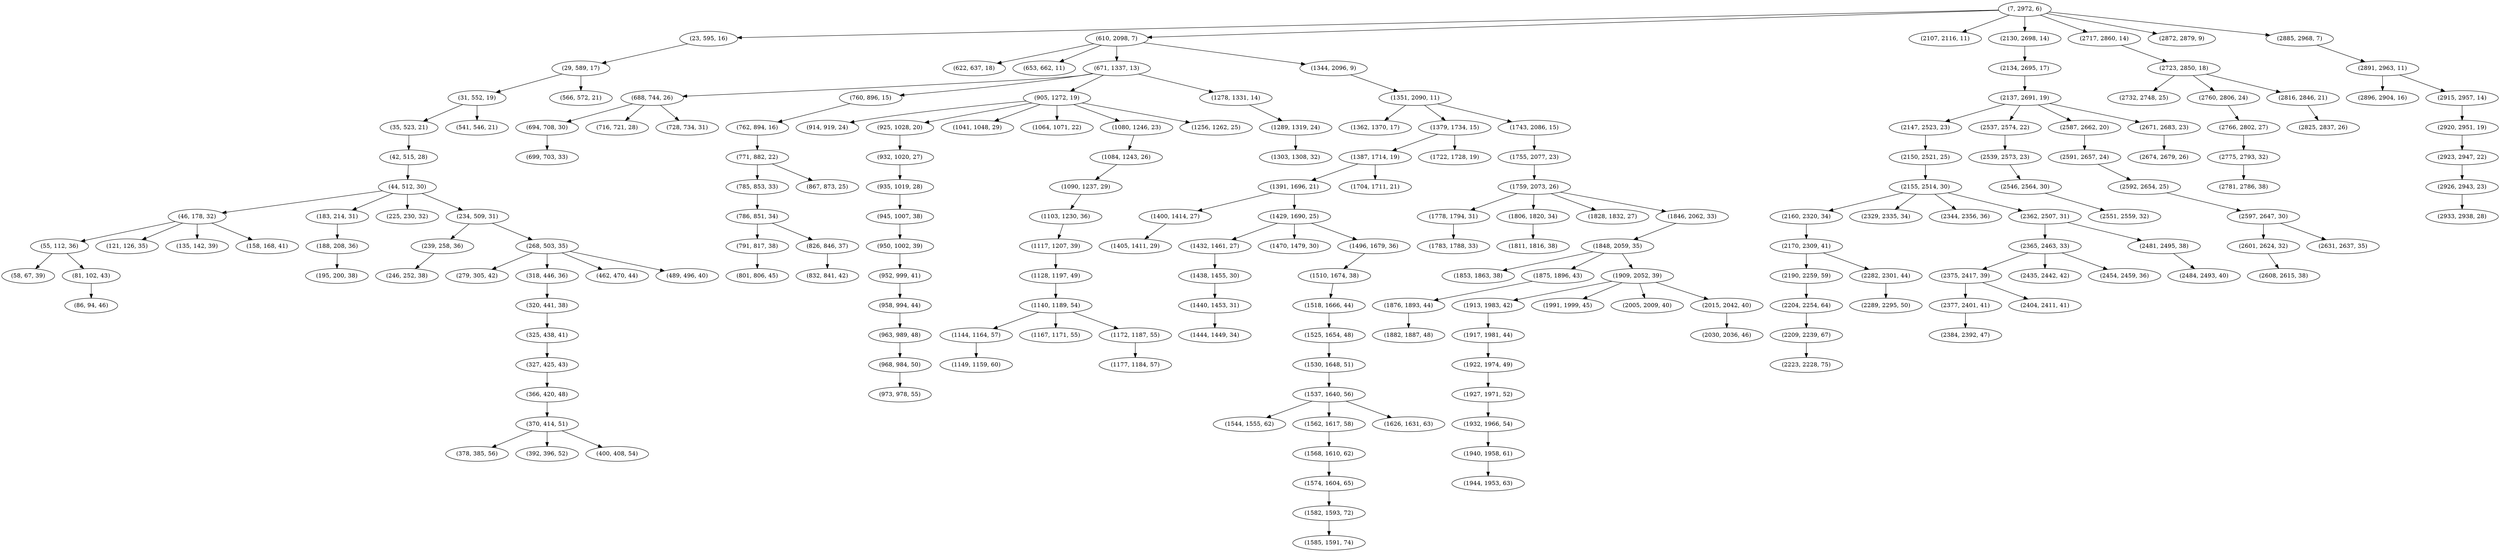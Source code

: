 digraph tree {
    "(7, 2972, 6)";
    "(23, 595, 16)";
    "(29, 589, 17)";
    "(31, 552, 19)";
    "(35, 523, 21)";
    "(42, 515, 28)";
    "(44, 512, 30)";
    "(46, 178, 32)";
    "(55, 112, 36)";
    "(58, 67, 39)";
    "(81, 102, 43)";
    "(86, 94, 46)";
    "(121, 126, 35)";
    "(135, 142, 39)";
    "(158, 168, 41)";
    "(183, 214, 31)";
    "(188, 208, 36)";
    "(195, 200, 38)";
    "(225, 230, 32)";
    "(234, 509, 31)";
    "(239, 258, 36)";
    "(246, 252, 38)";
    "(268, 503, 35)";
    "(279, 305, 42)";
    "(318, 446, 36)";
    "(320, 441, 38)";
    "(325, 438, 41)";
    "(327, 425, 43)";
    "(366, 420, 48)";
    "(370, 414, 51)";
    "(378, 385, 56)";
    "(392, 396, 52)";
    "(400, 408, 54)";
    "(462, 470, 44)";
    "(489, 496, 40)";
    "(541, 546, 21)";
    "(566, 572, 21)";
    "(610, 2098, 7)";
    "(622, 637, 18)";
    "(653, 662, 11)";
    "(671, 1337, 13)";
    "(688, 744, 26)";
    "(694, 708, 30)";
    "(699, 703, 33)";
    "(716, 721, 28)";
    "(728, 734, 31)";
    "(760, 896, 15)";
    "(762, 894, 16)";
    "(771, 882, 22)";
    "(785, 853, 33)";
    "(786, 851, 34)";
    "(791, 817, 38)";
    "(801, 806, 45)";
    "(826, 846, 37)";
    "(832, 841, 42)";
    "(867, 873, 25)";
    "(905, 1272, 19)";
    "(914, 919, 24)";
    "(925, 1028, 20)";
    "(932, 1020, 27)";
    "(935, 1019, 28)";
    "(945, 1007, 38)";
    "(950, 1002, 39)";
    "(952, 999, 41)";
    "(958, 994, 44)";
    "(963, 989, 48)";
    "(968, 984, 50)";
    "(973, 978, 55)";
    "(1041, 1048, 29)";
    "(1064, 1071, 22)";
    "(1080, 1246, 23)";
    "(1084, 1243, 26)";
    "(1090, 1237, 29)";
    "(1103, 1230, 36)";
    "(1117, 1207, 39)";
    "(1128, 1197, 49)";
    "(1140, 1189, 54)";
    "(1144, 1164, 57)";
    "(1149, 1159, 60)";
    "(1167, 1171, 55)";
    "(1172, 1187, 55)";
    "(1177, 1184, 57)";
    "(1256, 1262, 25)";
    "(1278, 1331, 14)";
    "(1289, 1319, 24)";
    "(1303, 1308, 32)";
    "(1344, 2096, 9)";
    "(1351, 2090, 11)";
    "(1362, 1370, 17)";
    "(1379, 1734, 15)";
    "(1387, 1714, 19)";
    "(1391, 1696, 21)";
    "(1400, 1414, 27)";
    "(1405, 1411, 29)";
    "(1429, 1690, 25)";
    "(1432, 1461, 27)";
    "(1438, 1455, 30)";
    "(1440, 1453, 31)";
    "(1444, 1449, 34)";
    "(1470, 1479, 30)";
    "(1496, 1679, 36)";
    "(1510, 1674, 38)";
    "(1518, 1666, 44)";
    "(1525, 1654, 48)";
    "(1530, 1648, 51)";
    "(1537, 1640, 56)";
    "(1544, 1555, 62)";
    "(1562, 1617, 58)";
    "(1568, 1610, 62)";
    "(1574, 1604, 65)";
    "(1582, 1593, 72)";
    "(1585, 1591, 74)";
    "(1626, 1631, 63)";
    "(1704, 1711, 21)";
    "(1722, 1728, 19)";
    "(1743, 2086, 15)";
    "(1755, 2077, 23)";
    "(1759, 2073, 26)";
    "(1778, 1794, 31)";
    "(1783, 1788, 33)";
    "(1806, 1820, 34)";
    "(1811, 1816, 38)";
    "(1828, 1832, 27)";
    "(1846, 2062, 33)";
    "(1848, 2059, 35)";
    "(1853, 1863, 38)";
    "(1875, 1896, 43)";
    "(1876, 1893, 44)";
    "(1882, 1887, 48)";
    "(1909, 2052, 39)";
    "(1913, 1983, 42)";
    "(1917, 1981, 44)";
    "(1922, 1974, 49)";
    "(1927, 1971, 52)";
    "(1932, 1966, 54)";
    "(1940, 1958, 61)";
    "(1944, 1953, 63)";
    "(1991, 1999, 45)";
    "(2005, 2009, 40)";
    "(2015, 2042, 40)";
    "(2030, 2036, 46)";
    "(2107, 2116, 11)";
    "(2130, 2698, 14)";
    "(2134, 2695, 17)";
    "(2137, 2691, 19)";
    "(2147, 2523, 23)";
    "(2150, 2521, 25)";
    "(2155, 2514, 30)";
    "(2160, 2320, 34)";
    "(2170, 2309, 41)";
    "(2190, 2259, 59)";
    "(2204, 2254, 64)";
    "(2209, 2239, 67)";
    "(2223, 2228, 75)";
    "(2282, 2301, 44)";
    "(2289, 2295, 50)";
    "(2329, 2335, 34)";
    "(2344, 2356, 36)";
    "(2362, 2507, 31)";
    "(2365, 2463, 33)";
    "(2375, 2417, 39)";
    "(2377, 2401, 41)";
    "(2384, 2392, 47)";
    "(2404, 2411, 41)";
    "(2435, 2442, 42)";
    "(2454, 2459, 36)";
    "(2481, 2495, 38)";
    "(2484, 2493, 40)";
    "(2537, 2574, 22)";
    "(2539, 2573, 23)";
    "(2546, 2564, 30)";
    "(2551, 2559, 32)";
    "(2587, 2662, 20)";
    "(2591, 2657, 24)";
    "(2592, 2654, 25)";
    "(2597, 2647, 30)";
    "(2601, 2624, 32)";
    "(2608, 2615, 38)";
    "(2631, 2637, 35)";
    "(2671, 2683, 23)";
    "(2674, 2679, 26)";
    "(2717, 2860, 14)";
    "(2723, 2850, 18)";
    "(2732, 2748, 25)";
    "(2760, 2806, 24)";
    "(2766, 2802, 27)";
    "(2775, 2793, 32)";
    "(2781, 2786, 38)";
    "(2816, 2846, 21)";
    "(2825, 2837, 26)";
    "(2872, 2879, 9)";
    "(2885, 2968, 7)";
    "(2891, 2963, 11)";
    "(2896, 2904, 16)";
    "(2915, 2957, 14)";
    "(2920, 2951, 19)";
    "(2923, 2947, 22)";
    "(2926, 2943, 23)";
    "(2933, 2938, 28)";
    "(7, 2972, 6)" -> "(23, 595, 16)";
    "(7, 2972, 6)" -> "(610, 2098, 7)";
    "(7, 2972, 6)" -> "(2107, 2116, 11)";
    "(7, 2972, 6)" -> "(2130, 2698, 14)";
    "(7, 2972, 6)" -> "(2717, 2860, 14)";
    "(7, 2972, 6)" -> "(2872, 2879, 9)";
    "(7, 2972, 6)" -> "(2885, 2968, 7)";
    "(23, 595, 16)" -> "(29, 589, 17)";
    "(29, 589, 17)" -> "(31, 552, 19)";
    "(29, 589, 17)" -> "(566, 572, 21)";
    "(31, 552, 19)" -> "(35, 523, 21)";
    "(31, 552, 19)" -> "(541, 546, 21)";
    "(35, 523, 21)" -> "(42, 515, 28)";
    "(42, 515, 28)" -> "(44, 512, 30)";
    "(44, 512, 30)" -> "(46, 178, 32)";
    "(44, 512, 30)" -> "(183, 214, 31)";
    "(44, 512, 30)" -> "(225, 230, 32)";
    "(44, 512, 30)" -> "(234, 509, 31)";
    "(46, 178, 32)" -> "(55, 112, 36)";
    "(46, 178, 32)" -> "(121, 126, 35)";
    "(46, 178, 32)" -> "(135, 142, 39)";
    "(46, 178, 32)" -> "(158, 168, 41)";
    "(55, 112, 36)" -> "(58, 67, 39)";
    "(55, 112, 36)" -> "(81, 102, 43)";
    "(81, 102, 43)" -> "(86, 94, 46)";
    "(183, 214, 31)" -> "(188, 208, 36)";
    "(188, 208, 36)" -> "(195, 200, 38)";
    "(234, 509, 31)" -> "(239, 258, 36)";
    "(234, 509, 31)" -> "(268, 503, 35)";
    "(239, 258, 36)" -> "(246, 252, 38)";
    "(268, 503, 35)" -> "(279, 305, 42)";
    "(268, 503, 35)" -> "(318, 446, 36)";
    "(268, 503, 35)" -> "(462, 470, 44)";
    "(268, 503, 35)" -> "(489, 496, 40)";
    "(318, 446, 36)" -> "(320, 441, 38)";
    "(320, 441, 38)" -> "(325, 438, 41)";
    "(325, 438, 41)" -> "(327, 425, 43)";
    "(327, 425, 43)" -> "(366, 420, 48)";
    "(366, 420, 48)" -> "(370, 414, 51)";
    "(370, 414, 51)" -> "(378, 385, 56)";
    "(370, 414, 51)" -> "(392, 396, 52)";
    "(370, 414, 51)" -> "(400, 408, 54)";
    "(610, 2098, 7)" -> "(622, 637, 18)";
    "(610, 2098, 7)" -> "(653, 662, 11)";
    "(610, 2098, 7)" -> "(671, 1337, 13)";
    "(610, 2098, 7)" -> "(1344, 2096, 9)";
    "(671, 1337, 13)" -> "(688, 744, 26)";
    "(671, 1337, 13)" -> "(760, 896, 15)";
    "(671, 1337, 13)" -> "(905, 1272, 19)";
    "(671, 1337, 13)" -> "(1278, 1331, 14)";
    "(688, 744, 26)" -> "(694, 708, 30)";
    "(688, 744, 26)" -> "(716, 721, 28)";
    "(688, 744, 26)" -> "(728, 734, 31)";
    "(694, 708, 30)" -> "(699, 703, 33)";
    "(760, 896, 15)" -> "(762, 894, 16)";
    "(762, 894, 16)" -> "(771, 882, 22)";
    "(771, 882, 22)" -> "(785, 853, 33)";
    "(771, 882, 22)" -> "(867, 873, 25)";
    "(785, 853, 33)" -> "(786, 851, 34)";
    "(786, 851, 34)" -> "(791, 817, 38)";
    "(786, 851, 34)" -> "(826, 846, 37)";
    "(791, 817, 38)" -> "(801, 806, 45)";
    "(826, 846, 37)" -> "(832, 841, 42)";
    "(905, 1272, 19)" -> "(914, 919, 24)";
    "(905, 1272, 19)" -> "(925, 1028, 20)";
    "(905, 1272, 19)" -> "(1041, 1048, 29)";
    "(905, 1272, 19)" -> "(1064, 1071, 22)";
    "(905, 1272, 19)" -> "(1080, 1246, 23)";
    "(905, 1272, 19)" -> "(1256, 1262, 25)";
    "(925, 1028, 20)" -> "(932, 1020, 27)";
    "(932, 1020, 27)" -> "(935, 1019, 28)";
    "(935, 1019, 28)" -> "(945, 1007, 38)";
    "(945, 1007, 38)" -> "(950, 1002, 39)";
    "(950, 1002, 39)" -> "(952, 999, 41)";
    "(952, 999, 41)" -> "(958, 994, 44)";
    "(958, 994, 44)" -> "(963, 989, 48)";
    "(963, 989, 48)" -> "(968, 984, 50)";
    "(968, 984, 50)" -> "(973, 978, 55)";
    "(1080, 1246, 23)" -> "(1084, 1243, 26)";
    "(1084, 1243, 26)" -> "(1090, 1237, 29)";
    "(1090, 1237, 29)" -> "(1103, 1230, 36)";
    "(1103, 1230, 36)" -> "(1117, 1207, 39)";
    "(1117, 1207, 39)" -> "(1128, 1197, 49)";
    "(1128, 1197, 49)" -> "(1140, 1189, 54)";
    "(1140, 1189, 54)" -> "(1144, 1164, 57)";
    "(1140, 1189, 54)" -> "(1167, 1171, 55)";
    "(1140, 1189, 54)" -> "(1172, 1187, 55)";
    "(1144, 1164, 57)" -> "(1149, 1159, 60)";
    "(1172, 1187, 55)" -> "(1177, 1184, 57)";
    "(1278, 1331, 14)" -> "(1289, 1319, 24)";
    "(1289, 1319, 24)" -> "(1303, 1308, 32)";
    "(1344, 2096, 9)" -> "(1351, 2090, 11)";
    "(1351, 2090, 11)" -> "(1362, 1370, 17)";
    "(1351, 2090, 11)" -> "(1379, 1734, 15)";
    "(1351, 2090, 11)" -> "(1743, 2086, 15)";
    "(1379, 1734, 15)" -> "(1387, 1714, 19)";
    "(1379, 1734, 15)" -> "(1722, 1728, 19)";
    "(1387, 1714, 19)" -> "(1391, 1696, 21)";
    "(1387, 1714, 19)" -> "(1704, 1711, 21)";
    "(1391, 1696, 21)" -> "(1400, 1414, 27)";
    "(1391, 1696, 21)" -> "(1429, 1690, 25)";
    "(1400, 1414, 27)" -> "(1405, 1411, 29)";
    "(1429, 1690, 25)" -> "(1432, 1461, 27)";
    "(1429, 1690, 25)" -> "(1470, 1479, 30)";
    "(1429, 1690, 25)" -> "(1496, 1679, 36)";
    "(1432, 1461, 27)" -> "(1438, 1455, 30)";
    "(1438, 1455, 30)" -> "(1440, 1453, 31)";
    "(1440, 1453, 31)" -> "(1444, 1449, 34)";
    "(1496, 1679, 36)" -> "(1510, 1674, 38)";
    "(1510, 1674, 38)" -> "(1518, 1666, 44)";
    "(1518, 1666, 44)" -> "(1525, 1654, 48)";
    "(1525, 1654, 48)" -> "(1530, 1648, 51)";
    "(1530, 1648, 51)" -> "(1537, 1640, 56)";
    "(1537, 1640, 56)" -> "(1544, 1555, 62)";
    "(1537, 1640, 56)" -> "(1562, 1617, 58)";
    "(1537, 1640, 56)" -> "(1626, 1631, 63)";
    "(1562, 1617, 58)" -> "(1568, 1610, 62)";
    "(1568, 1610, 62)" -> "(1574, 1604, 65)";
    "(1574, 1604, 65)" -> "(1582, 1593, 72)";
    "(1582, 1593, 72)" -> "(1585, 1591, 74)";
    "(1743, 2086, 15)" -> "(1755, 2077, 23)";
    "(1755, 2077, 23)" -> "(1759, 2073, 26)";
    "(1759, 2073, 26)" -> "(1778, 1794, 31)";
    "(1759, 2073, 26)" -> "(1806, 1820, 34)";
    "(1759, 2073, 26)" -> "(1828, 1832, 27)";
    "(1759, 2073, 26)" -> "(1846, 2062, 33)";
    "(1778, 1794, 31)" -> "(1783, 1788, 33)";
    "(1806, 1820, 34)" -> "(1811, 1816, 38)";
    "(1846, 2062, 33)" -> "(1848, 2059, 35)";
    "(1848, 2059, 35)" -> "(1853, 1863, 38)";
    "(1848, 2059, 35)" -> "(1875, 1896, 43)";
    "(1848, 2059, 35)" -> "(1909, 2052, 39)";
    "(1875, 1896, 43)" -> "(1876, 1893, 44)";
    "(1876, 1893, 44)" -> "(1882, 1887, 48)";
    "(1909, 2052, 39)" -> "(1913, 1983, 42)";
    "(1909, 2052, 39)" -> "(1991, 1999, 45)";
    "(1909, 2052, 39)" -> "(2005, 2009, 40)";
    "(1909, 2052, 39)" -> "(2015, 2042, 40)";
    "(1913, 1983, 42)" -> "(1917, 1981, 44)";
    "(1917, 1981, 44)" -> "(1922, 1974, 49)";
    "(1922, 1974, 49)" -> "(1927, 1971, 52)";
    "(1927, 1971, 52)" -> "(1932, 1966, 54)";
    "(1932, 1966, 54)" -> "(1940, 1958, 61)";
    "(1940, 1958, 61)" -> "(1944, 1953, 63)";
    "(2015, 2042, 40)" -> "(2030, 2036, 46)";
    "(2130, 2698, 14)" -> "(2134, 2695, 17)";
    "(2134, 2695, 17)" -> "(2137, 2691, 19)";
    "(2137, 2691, 19)" -> "(2147, 2523, 23)";
    "(2137, 2691, 19)" -> "(2537, 2574, 22)";
    "(2137, 2691, 19)" -> "(2587, 2662, 20)";
    "(2137, 2691, 19)" -> "(2671, 2683, 23)";
    "(2147, 2523, 23)" -> "(2150, 2521, 25)";
    "(2150, 2521, 25)" -> "(2155, 2514, 30)";
    "(2155, 2514, 30)" -> "(2160, 2320, 34)";
    "(2155, 2514, 30)" -> "(2329, 2335, 34)";
    "(2155, 2514, 30)" -> "(2344, 2356, 36)";
    "(2155, 2514, 30)" -> "(2362, 2507, 31)";
    "(2160, 2320, 34)" -> "(2170, 2309, 41)";
    "(2170, 2309, 41)" -> "(2190, 2259, 59)";
    "(2170, 2309, 41)" -> "(2282, 2301, 44)";
    "(2190, 2259, 59)" -> "(2204, 2254, 64)";
    "(2204, 2254, 64)" -> "(2209, 2239, 67)";
    "(2209, 2239, 67)" -> "(2223, 2228, 75)";
    "(2282, 2301, 44)" -> "(2289, 2295, 50)";
    "(2362, 2507, 31)" -> "(2365, 2463, 33)";
    "(2362, 2507, 31)" -> "(2481, 2495, 38)";
    "(2365, 2463, 33)" -> "(2375, 2417, 39)";
    "(2365, 2463, 33)" -> "(2435, 2442, 42)";
    "(2365, 2463, 33)" -> "(2454, 2459, 36)";
    "(2375, 2417, 39)" -> "(2377, 2401, 41)";
    "(2375, 2417, 39)" -> "(2404, 2411, 41)";
    "(2377, 2401, 41)" -> "(2384, 2392, 47)";
    "(2481, 2495, 38)" -> "(2484, 2493, 40)";
    "(2537, 2574, 22)" -> "(2539, 2573, 23)";
    "(2539, 2573, 23)" -> "(2546, 2564, 30)";
    "(2546, 2564, 30)" -> "(2551, 2559, 32)";
    "(2587, 2662, 20)" -> "(2591, 2657, 24)";
    "(2591, 2657, 24)" -> "(2592, 2654, 25)";
    "(2592, 2654, 25)" -> "(2597, 2647, 30)";
    "(2597, 2647, 30)" -> "(2601, 2624, 32)";
    "(2597, 2647, 30)" -> "(2631, 2637, 35)";
    "(2601, 2624, 32)" -> "(2608, 2615, 38)";
    "(2671, 2683, 23)" -> "(2674, 2679, 26)";
    "(2717, 2860, 14)" -> "(2723, 2850, 18)";
    "(2723, 2850, 18)" -> "(2732, 2748, 25)";
    "(2723, 2850, 18)" -> "(2760, 2806, 24)";
    "(2723, 2850, 18)" -> "(2816, 2846, 21)";
    "(2760, 2806, 24)" -> "(2766, 2802, 27)";
    "(2766, 2802, 27)" -> "(2775, 2793, 32)";
    "(2775, 2793, 32)" -> "(2781, 2786, 38)";
    "(2816, 2846, 21)" -> "(2825, 2837, 26)";
    "(2885, 2968, 7)" -> "(2891, 2963, 11)";
    "(2891, 2963, 11)" -> "(2896, 2904, 16)";
    "(2891, 2963, 11)" -> "(2915, 2957, 14)";
    "(2915, 2957, 14)" -> "(2920, 2951, 19)";
    "(2920, 2951, 19)" -> "(2923, 2947, 22)";
    "(2923, 2947, 22)" -> "(2926, 2943, 23)";
    "(2926, 2943, 23)" -> "(2933, 2938, 28)";
}
